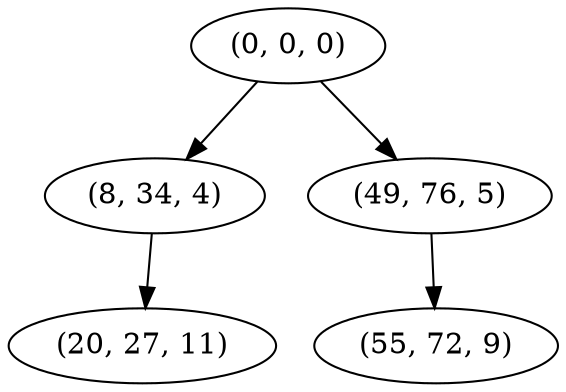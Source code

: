 digraph tree {
    "(0, 0, 0)";
    "(8, 34, 4)";
    "(20, 27, 11)";
    "(49, 76, 5)";
    "(55, 72, 9)";
    "(0, 0, 0)" -> "(8, 34, 4)";
    "(0, 0, 0)" -> "(49, 76, 5)";
    "(8, 34, 4)" -> "(20, 27, 11)";
    "(49, 76, 5)" -> "(55, 72, 9)";
}
